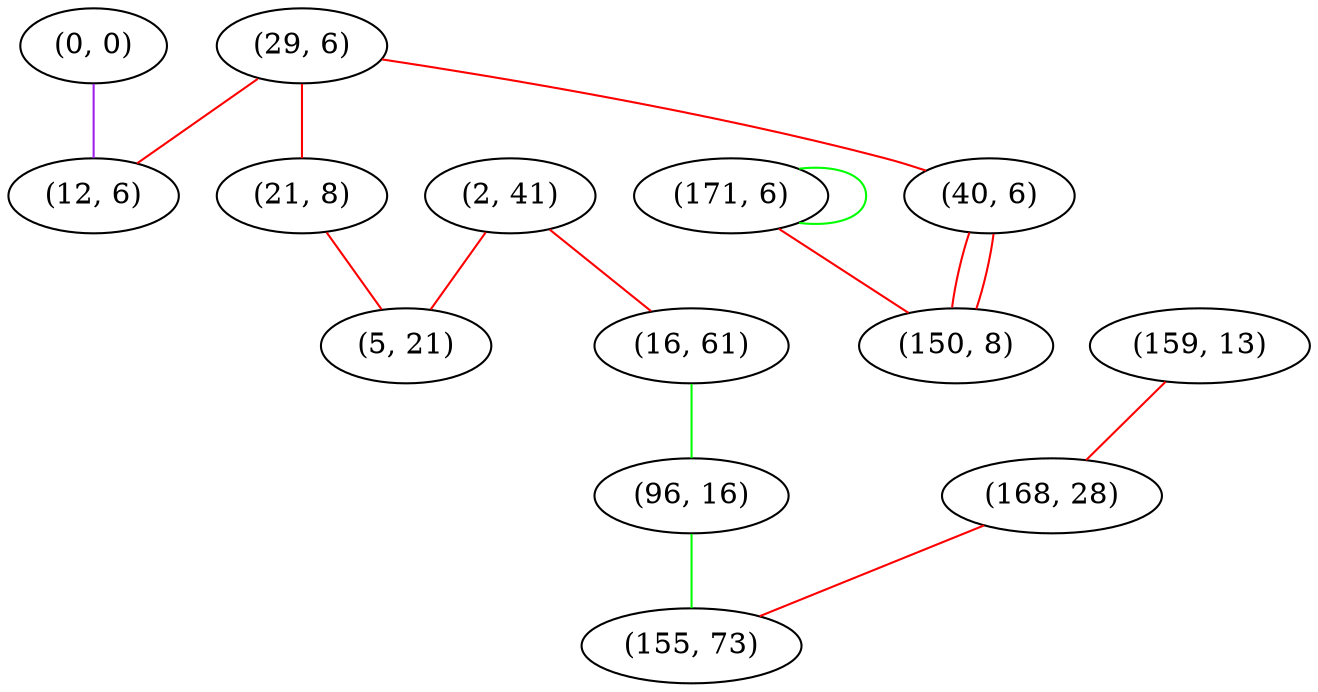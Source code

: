 graph "" {
"(29, 6)";
"(0, 0)";
"(2, 41)";
"(16, 61)";
"(12, 6)";
"(21, 8)";
"(96, 16)";
"(159, 13)";
"(5, 21)";
"(168, 28)";
"(40, 6)";
"(155, 73)";
"(171, 6)";
"(150, 8)";
"(29, 6)" -- "(40, 6)"  [color=red, key=0, weight=1];
"(29, 6)" -- "(12, 6)"  [color=red, key=0, weight=1];
"(29, 6)" -- "(21, 8)"  [color=red, key=0, weight=1];
"(0, 0)" -- "(12, 6)"  [color=purple, key=0, weight=4];
"(2, 41)" -- "(16, 61)"  [color=red, key=0, weight=1];
"(2, 41)" -- "(5, 21)"  [color=red, key=0, weight=1];
"(16, 61)" -- "(96, 16)"  [color=green, key=0, weight=2];
"(21, 8)" -- "(5, 21)"  [color=red, key=0, weight=1];
"(96, 16)" -- "(155, 73)"  [color=green, key=0, weight=2];
"(159, 13)" -- "(168, 28)"  [color=red, key=0, weight=1];
"(168, 28)" -- "(155, 73)"  [color=red, key=0, weight=1];
"(40, 6)" -- "(150, 8)"  [color=red, key=0, weight=1];
"(40, 6)" -- "(150, 8)"  [color=red, key=1, weight=1];
"(171, 6)" -- "(150, 8)"  [color=red, key=0, weight=1];
"(171, 6)" -- "(171, 6)"  [color=green, key=0, weight=2];
}
